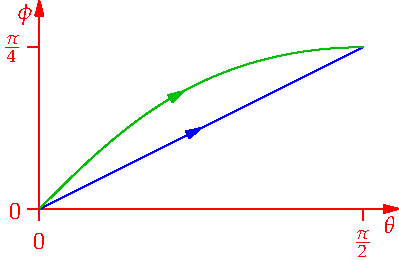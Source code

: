 settings.tex="pdflatex";

texpreamble("\usepackage{amsmath}
\usepackage{amsthm,amssymb}
\usepackage{mathpazo}
\usepackage[svgnames]{xcolor}
");
import graph;

size(200);

draw((0,0)--(90,45),blue,Arrow(Relative(0.5)));

real ph(real t){return asin(sin(t)/(sqrt(2)));}
real th(real t){return acos(cos(t)/cos(ph(t)));}

pair p(real t){return 180/pi*(th(t),ph(t));}

draw(graph(p,0,pi/2),heavygreen,Arrow(Relative(0.5)));

xaxis(Label("$\theta$"),0,100,red,Arrow);
yaxis(Label("$\phi$"),0,58,red,Arrow);
xtick(Label("$0$",align=S),0,S,red);
xtick(Label("$\frac\pi 2$",align=S),90,S,red);
//xtick(Label("$\frac{3\pi}2$",align=S),270,S,red);
//xtick(Label("$2\pi$",align=S),360,S,red);
//xtick(Label("$\pi$",align=S),180,S,red);
ytick(Label("$0$",align=W),0,W,red);
ytick(Label("$\frac\pi 4$",align=W),45,W,red);
//ytick(Label("$-\frac\pi 2$",align=W),-90,W,red);

